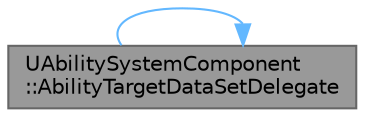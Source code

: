 digraph "UAbilitySystemComponent::AbilityTargetDataSetDelegate"
{
 // INTERACTIVE_SVG=YES
 // LATEX_PDF_SIZE
  bgcolor="transparent";
  edge [fontname=Helvetica,fontsize=10,labelfontname=Helvetica,labelfontsize=10];
  node [fontname=Helvetica,fontsize=10,shape=box,height=0.2,width=0.4];
  rankdir="LR";
  Node1 [id="Node000001",label="UAbilitySystemComponent\l::AbilityTargetDataSetDelegate",height=0.2,width=0.4,color="gray40", fillcolor="grey60", style="filled", fontcolor="black",tooltip="Returns TargetDataSet delegate for a given Ability/PredictionKey pair."];
  Node1 -> Node1 [id="edge1_Node000001_Node000001",color="steelblue1",style="solid",tooltip=" "];
}
